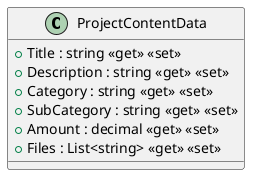 @startuml
class ProjectContentData {
    + Title : string <<get>> <<set>>
    + Description : string <<get>> <<set>>
    + Category : string <<get>> <<set>>
    + SubCategory : string <<get>> <<set>>
    + Amount : decimal <<get>> <<set>>
    + Files : List<string> <<get>> <<set>>
}
@enduml
